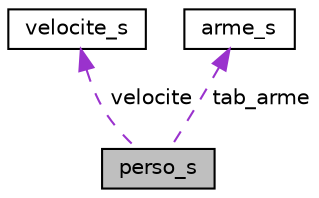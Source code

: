digraph "perso_s"
{
 // LATEX_PDF_SIZE
  edge [fontname="Helvetica",fontsize="10",labelfontname="Helvetica",labelfontsize="10"];
  node [fontname="Helvetica",fontsize="10",shape=record];
  Node1 [label="perso_s",height=0.2,width=0.4,color="black", fillcolor="grey75", style="filled", fontcolor="black",tooltip="Structure de données de personnage, avec l'emplacement du personnage lié au tag, ses coordonnées,..."];
  Node2 -> Node1 [dir="back",color="darkorchid3",fontsize="10",style="dashed",label=" velocite" ,fontname="Helvetica"];
  Node2 [label="velocite_s",height=0.2,width=0.4,color="black", fillcolor="white", style="filled",URL="$structvelocite__s.html",tooltip="Definition de la structure vitesse d'un objet."];
  Node3 -> Node1 [dir="back",color="darkorchid3",fontsize="10",style="dashed",label=" tab_arme" ,fontname="Helvetica"];
  Node3 [label="arme_s",height=0.2,width=0.4,color="black", fillcolor="white", style="filled",URL="$structarme__s.html",tooltip="Stucture de la configuration d'une arme, possédant un tag, ainsi qu'un nom et une description...."];
}
